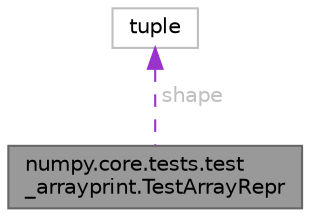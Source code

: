 digraph "numpy.core.tests.test_arrayprint.TestArrayRepr"
{
 // LATEX_PDF_SIZE
  bgcolor="transparent";
  edge [fontname=Helvetica,fontsize=10,labelfontname=Helvetica,labelfontsize=10];
  node [fontname=Helvetica,fontsize=10,shape=box,height=0.2,width=0.4];
  Node1 [id="Node000001",label="numpy.core.tests.test\l_arrayprint.TestArrayRepr",height=0.2,width=0.4,color="gray40", fillcolor="grey60", style="filled", fontcolor="black",tooltip=" "];
  Node2 -> Node1 [id="edge1_Node000001_Node000002",dir="back",color="darkorchid3",style="dashed",tooltip=" ",label=" shape",fontcolor="grey" ];
  Node2 [id="Node000002",label="tuple",height=0.2,width=0.4,color="grey75", fillcolor="white", style="filled",tooltip=" "];
}
